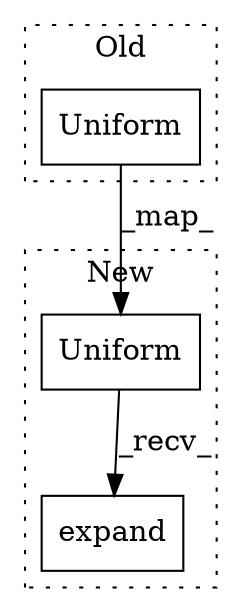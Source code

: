 digraph G {
subgraph cluster0 {
1 [label="Uniform" a="32" s="2338,2362" l="8,1" shape="box"];
label = "Old";
style="dotted";
}
subgraph cluster1 {
2 [label="Uniform" a="32" s="2338,2362" l="8,1" shape="box"];
3 [label="expand" a="32" s="2364,2382" l="7,1" shape="box"];
label = "New";
style="dotted";
}
1 -> 2 [label="_map_"];
2 -> 3 [label="_recv_"];
}